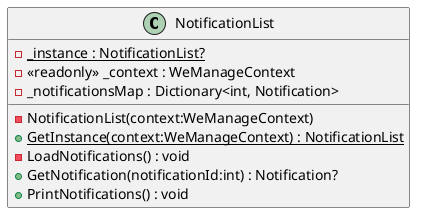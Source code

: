 @startuml
class NotificationList {
    - {static} _instance : NotificationList?
    - <<readonly>> _context : WeManageContext
    - _notificationsMap : Dictionary<int, Notification>
    - NotificationList(context:WeManageContext)
    + {static} GetInstance(context:WeManageContext) : NotificationList
    - LoadNotifications() : void
    + GetNotification(notificationId:int) : Notification?
    + PrintNotifications() : void
}
@enduml
